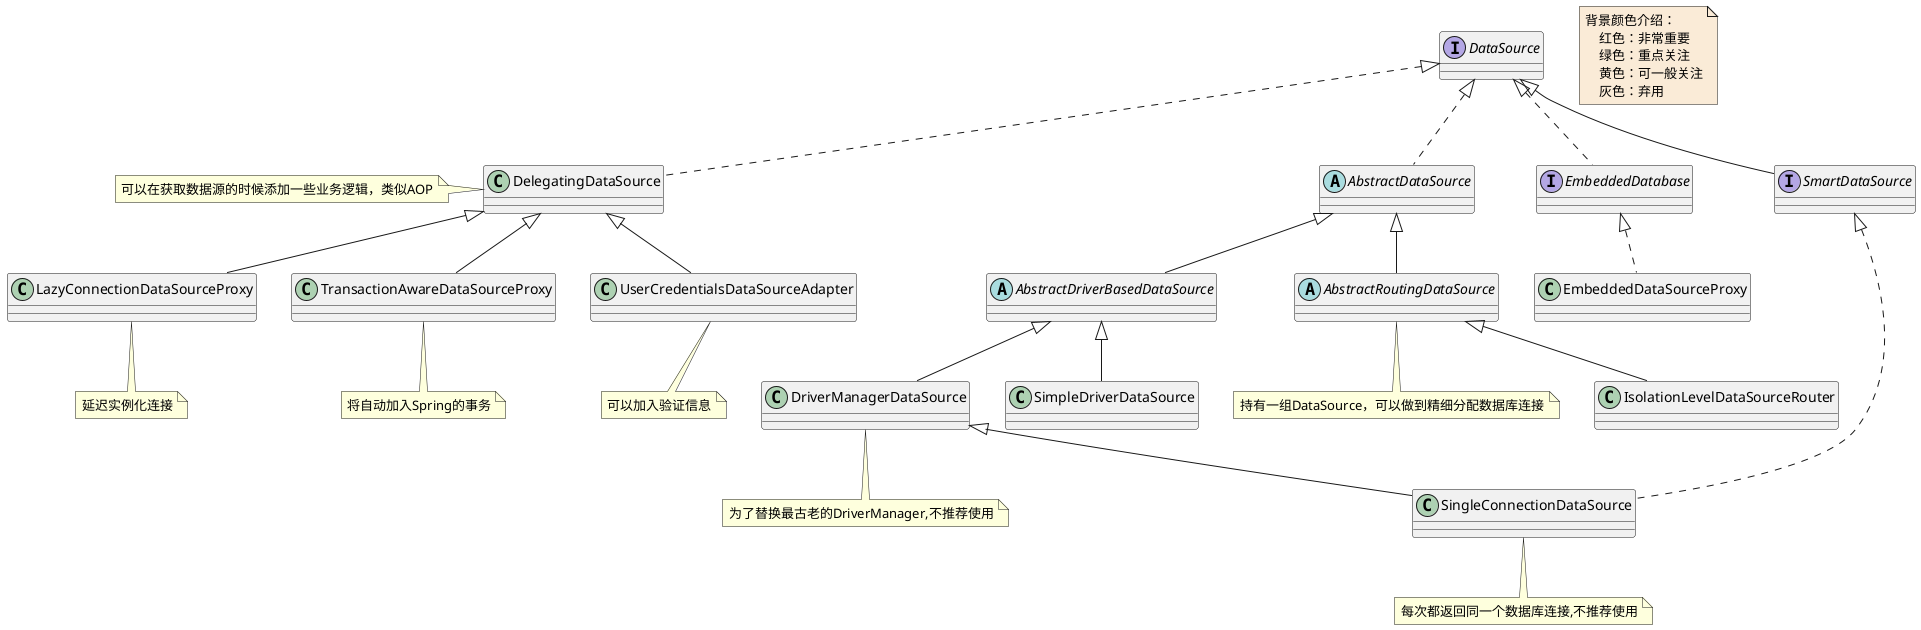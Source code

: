 @startuml

note  as N1 #FAEBD7
    背景颜色介绍：
        红色：非常重要
        绿色：重点关注
        黄色：可一般关注
        灰色：弃用
end note

interface DataSource
abstract class AbstractDataSource
abstract class AbstractDriverBasedDataSource
abstract class AbstractRoutingDataSource
note bottom : 持有一组DataSource，可以做到精细分配数据库连接
class DelegatingDataSource
note left : 可以在获取数据源的时候添加一些业务逻辑，类似AOP
class DriverManagerDataSource
note bottom : 为了替换最古老的DriverManager,不推荐使用
interface EmbeddedDatabase
class EmbeddedDataSourceProxy
class IsolationLevelDataSourceRouter
class LazyConnectionDataSourceProxy
note bottom : 延迟实例化连接
class SimpleDriverDataSource
class SingleConnectionDataSource
note bottom : 每次都返回同一个数据库连接,不推荐使用
interface SmartDataSource
class TransactionAwareDataSourceProxy
note bottom : 将自动加入Spring的事务
class UserCredentialsDataSourceAdapter
note bottom : 可以加入验证信息



AbstractDataSource <|-- AbstractDriverBasedDataSource
AbstractDataSource <|-- AbstractRoutingDataSource


AbstractDriverBasedDataSource <|-- DriverManagerDataSource
AbstractDriverBasedDataSource <|-- SimpleDriverDataSource

AbstractRoutingDataSource <|-- IsolationLevelDataSourceRouter

DataSource <|.. AbstractDataSource
DataSource <|.. DelegatingDataSource
DataSource <|.. EmbeddedDatabase
DataSource <|-- SmartDataSource

DelegatingDataSource <|-- LazyConnectionDataSourceProxy
DelegatingDataSource <|-- TransactionAwareDataSourceProxy
DelegatingDataSource <|-- UserCredentialsDataSourceAdapter

DriverManagerDataSource <|-- SingleConnectionDataSource

EmbeddedDatabase <|.. EmbeddedDataSourceProxy

SmartDataSource <|.. SingleConnectionDataSource

@enduml
